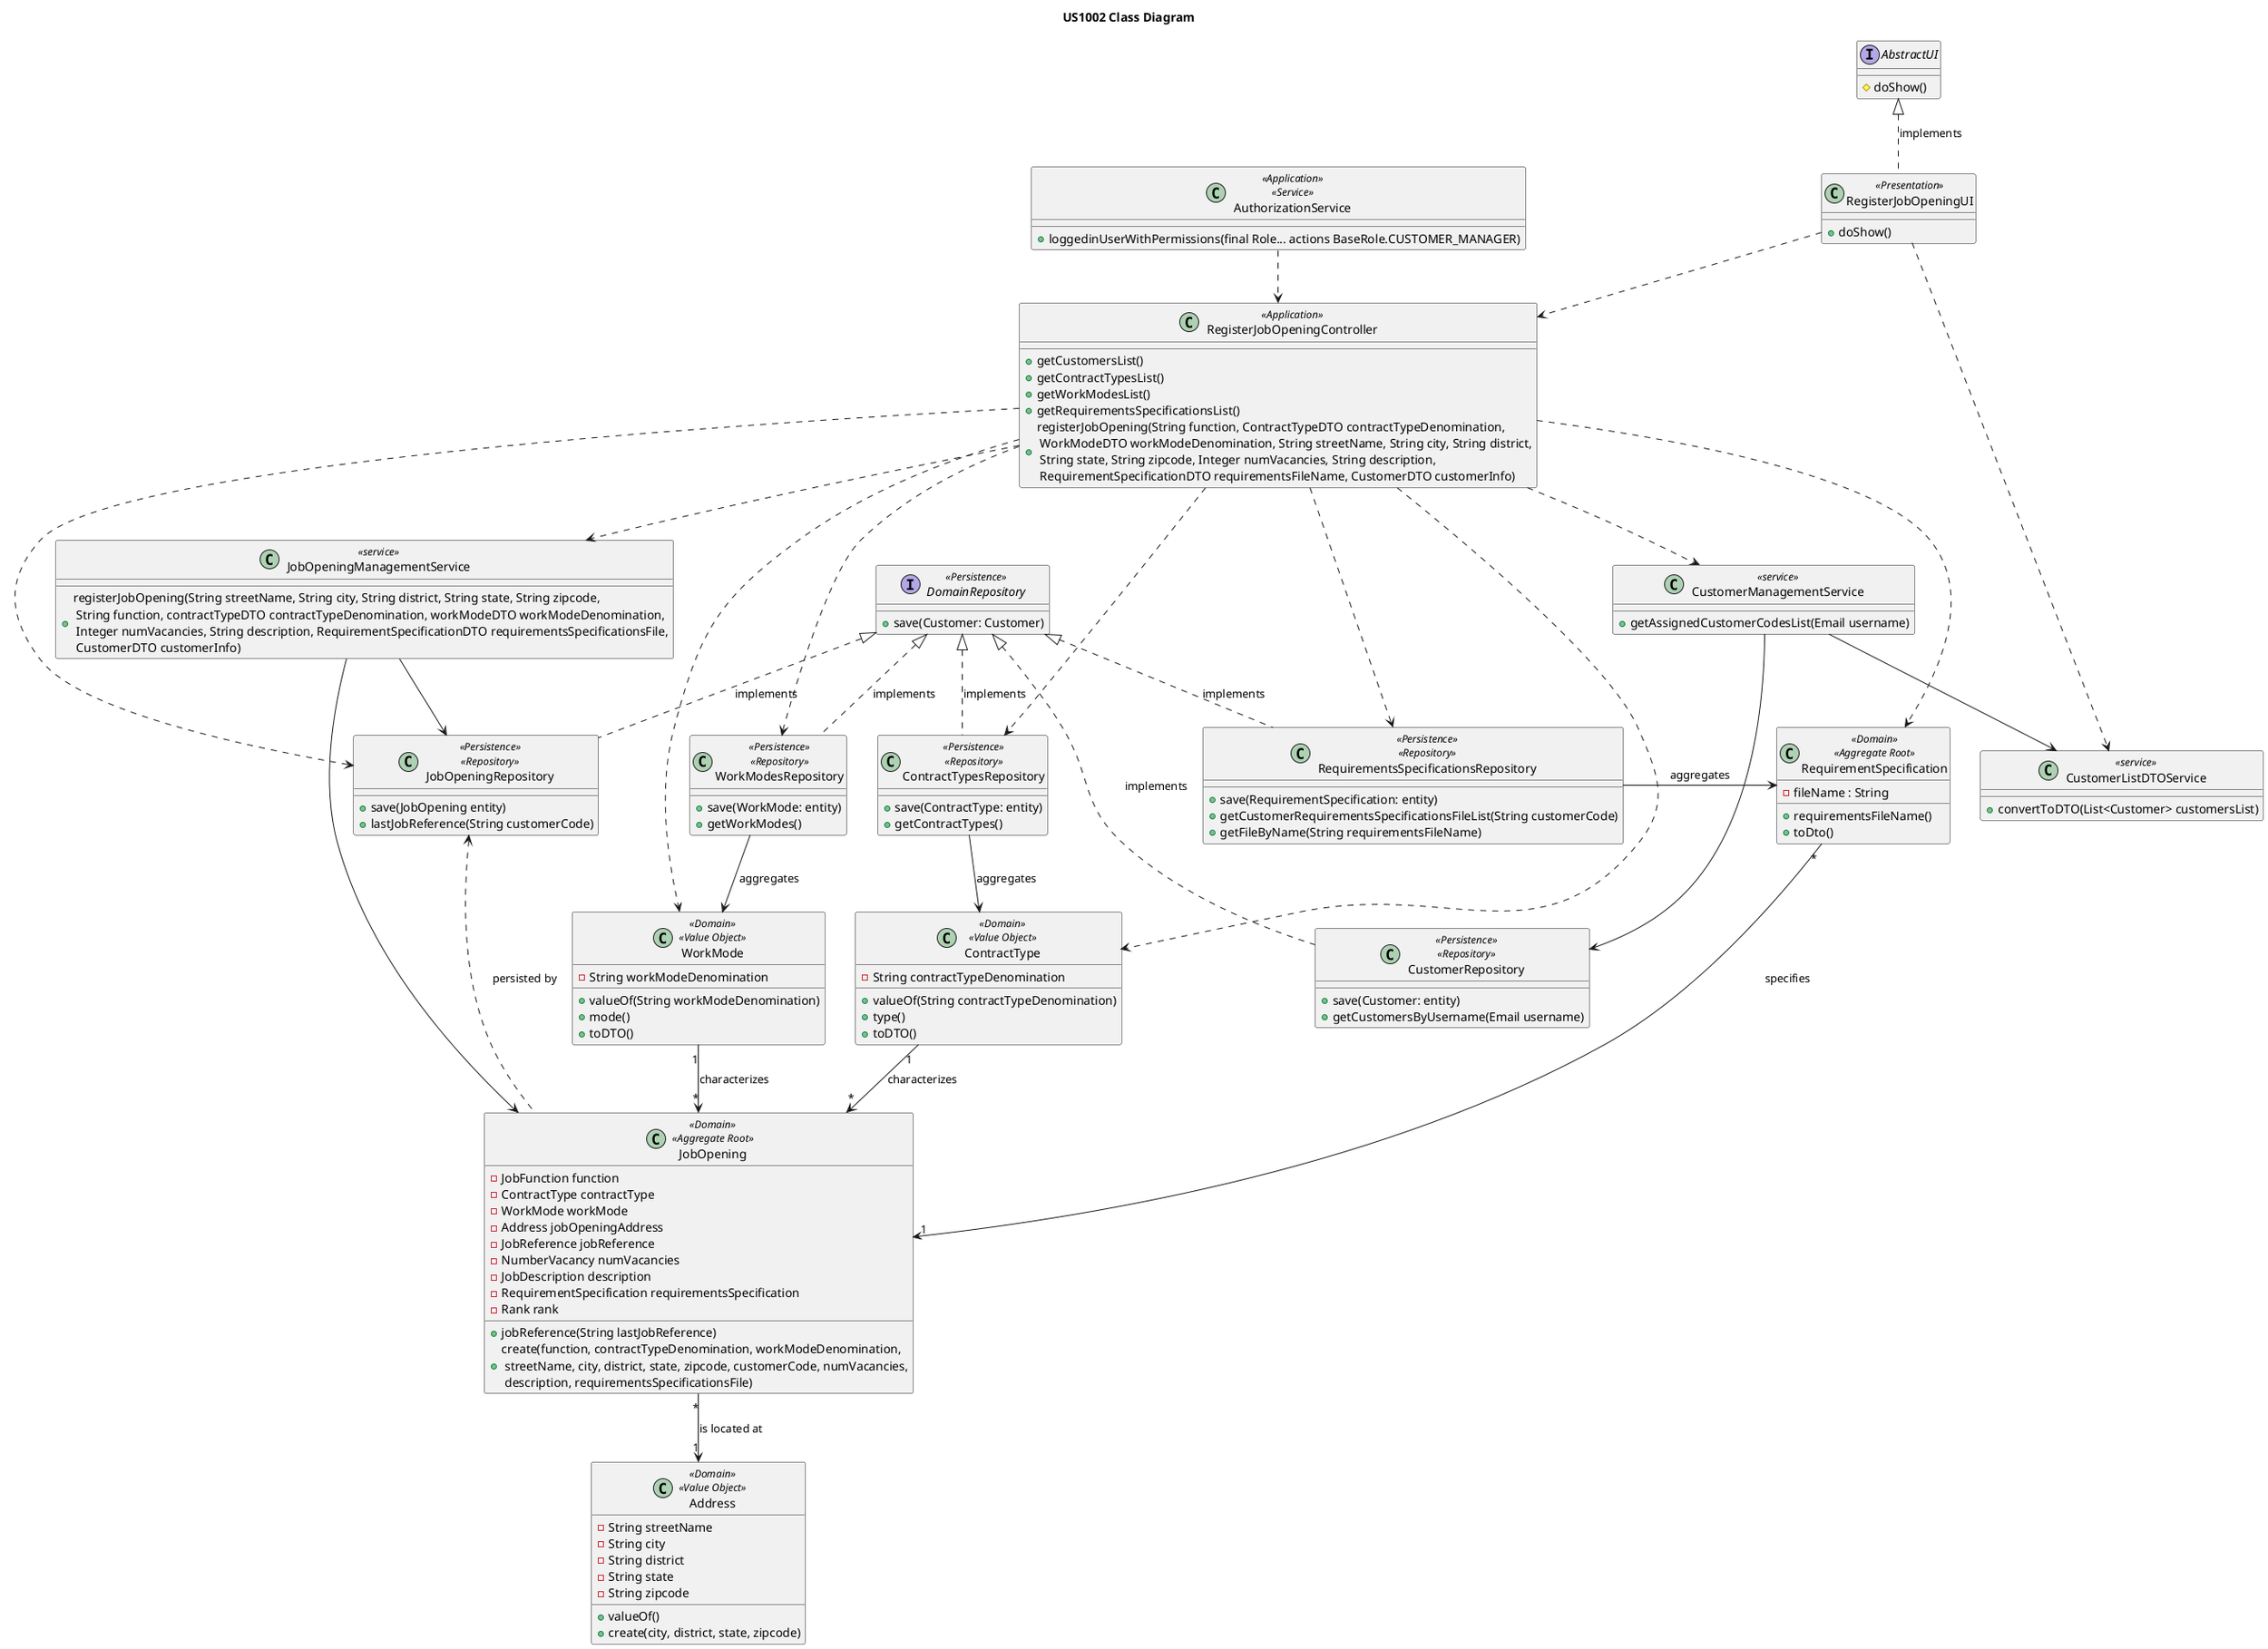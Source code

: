 @startuml US1002_class_diagram
'https://plantuml.com/class-diagram

title US1002 Class Diagram



class CustomerListDTOService <<service>> {
+ convertToDTO(List<Customer> customersList)
}


class CustomerManagementService <<service>> {
+ getAssignedCustomerCodesList(Email username)


}

interface AbstractUI{
# doShow()
}

class RegisterJobOpeningUI <<Presentation>> {
+ doShow()
}


class RegisterJobOpeningController <<Application>> {
+ getCustomersList()
+ getContractTypesList()
+ getWorkModesList()
+ getRequirementsSpecificationsList()
+ registerJobOpening(String function, ContractTypeDTO contractTypeDenomination,\n WorkModeDTO workModeDenomination, String streetName, String city, String district,\n String state, String zipcode, Integer numVacancies, String description,\n RequirementSpecificationDTO requirementsFileName, CustomerDTO customerInfo)
}

class JobOpeningManagementService <<service>> {
+ registerJobOpening(String streetName, String city, String district, String state, String zipcode,\n String function, contractTypeDTO contractTypeDenomination, workModeDTO workModeDenomination,\n Integer numVacancies, String description, RequirementSpecificationDTO requirementsSpecificationsFile,\n CustomerDTO customerInfo)
}


'Requirements
class RequirementSpecification <<Domain>> <<Aggregate Root>> {
- fileName : String
+ requirementsFileName()
+ toDto()
}

class AuthorizationService <<Application>> <<Service>> {
+ loggedinUserWithPermissions(final Role... actions BaseRole.CUSTOMER_MANAGER)
}

'Address
class Address <<Domain>> <<Value Object>> {
- String streetName
- String city
- String district
- String state
- String zipcode
+ valueOf()
+ create(city, district, state, zipcode)
}

'Job Opening
class JobOpening <<Domain>> <<Aggregate Root>> {
- JobFunction function
- ContractType contractType
- WorkMode workMode
- Address jobOpeningAddress
- JobReference jobReference
- NumberVacancy numVacancies
- JobDescription description
- RequirementSpecification requirementsSpecification
- Rank rank
+ jobReference(String lastJobReference)
+ create(function, contractTypeDenomination, workModeDenomination,\n streetName, city, district, state, zipcode, customerCode, numVacancies,\n description, requirementsSpecificationsFile)
}

class WorkMode <<Domain>> <<Value Object>> {
- String workModeDenomination
+ valueOf(String workModeDenomination)
+ mode()
+ toDTO()
}

class ContractType <<Domain>> <<Value Object>> {
- String contractTypeDenomination
+ valueOf(String contractTypeDenomination)
+ type()
+ toDTO()
}

class JobOpeningRepository <<Persistence>> <<Repository>> {
+ save(JobOpening entity)
+ lastJobReference(String customerCode)
}

class WorkModesRepository <<Persistence>> <<Repository>> {
+ save(WorkMode: entity)
+ getWorkModes()
}

class ContractTypesRepository <<Persistence>> <<Repository>> {
+ save(ContractType: entity)
+ getContractTypes()
}

class RequirementsSpecificationsRepository <<Persistence>> <<Repository>> {
+ save(RequirementSpecification: entity)
+ getCustomerRequirementsSpecificationsFileList(String customerCode)
+ getFileByName(String requirementsFileName)
}

class CustomerRepository  <<Persistence>> <<Repository>>  {
+ save(Customer: entity)
+ getCustomersByUsername(Email username)
}

interface DomainRepository <<Persistence>> {
+ save(Customer: Customer)
}


'Associations
'Basic Flow
RegisterJobOpeningUI ..> RegisterJobOpeningController
RegisterJobOpeningController ...> RequirementsSpecificationsRepository
RegisterJobOpeningController ...> WorkModesRepository
RegisterJobOpeningController ...> ContractTypesRepository
RegisterJobOpeningController ..> JobOpeningRepository
RegisterJobOpeningController ..> CustomerManagementService
RegisterJobOpeningController ..> JobOpeningManagementService
RegisterJobOpeningUI ..> CustomerListDTOService

'Domain Layer
Address "1" <-up- "*" JobOpening : is located at
WorkMode "1" --> "*" JobOpening : characterizes
ContractType "1" --> "*" JobOpening  : characterizes
RequirementSpecification "*" --> "1" JobOpening : specifies
RegisterJobOpeningController ..> ContractType
RegisterJobOpeningController ..> WorkMode
RegisterJobOpeningController ..> RequirementSpecification


'Persistence Layer
ContractTypesRepository --> ContractType : aggregates
WorkModesRepository --> WorkMode : aggregates
JobOpeningRepository <.. JobOpening : persisted by
RequirementsSpecificationsRepository -> RequirementSpecification : aggregates
CustomerManagementService ---> CustomerRepository
CustomerManagementService --> CustomerListDTOService
JobOpeningManagementService --> JobOpeningRepository
JobOpeningManagementService --> JobOpening

'Interface implementation
DomainRepository <|.. JobOpeningRepository : implements
DomainRepository <|.. ContractTypesRepository : implements
DomainRepository <|.. WorkModesRepository : implements
DomainRepository <|.. RequirementsSpecificationsRepository : implements
DomainRepository <|.. CustomerRepository : implements
AbstractUI <|.. RegisterJobOpeningUI : implements

'Authentication
AuthorizationService ..> RegisterJobOpeningController

@enduml
